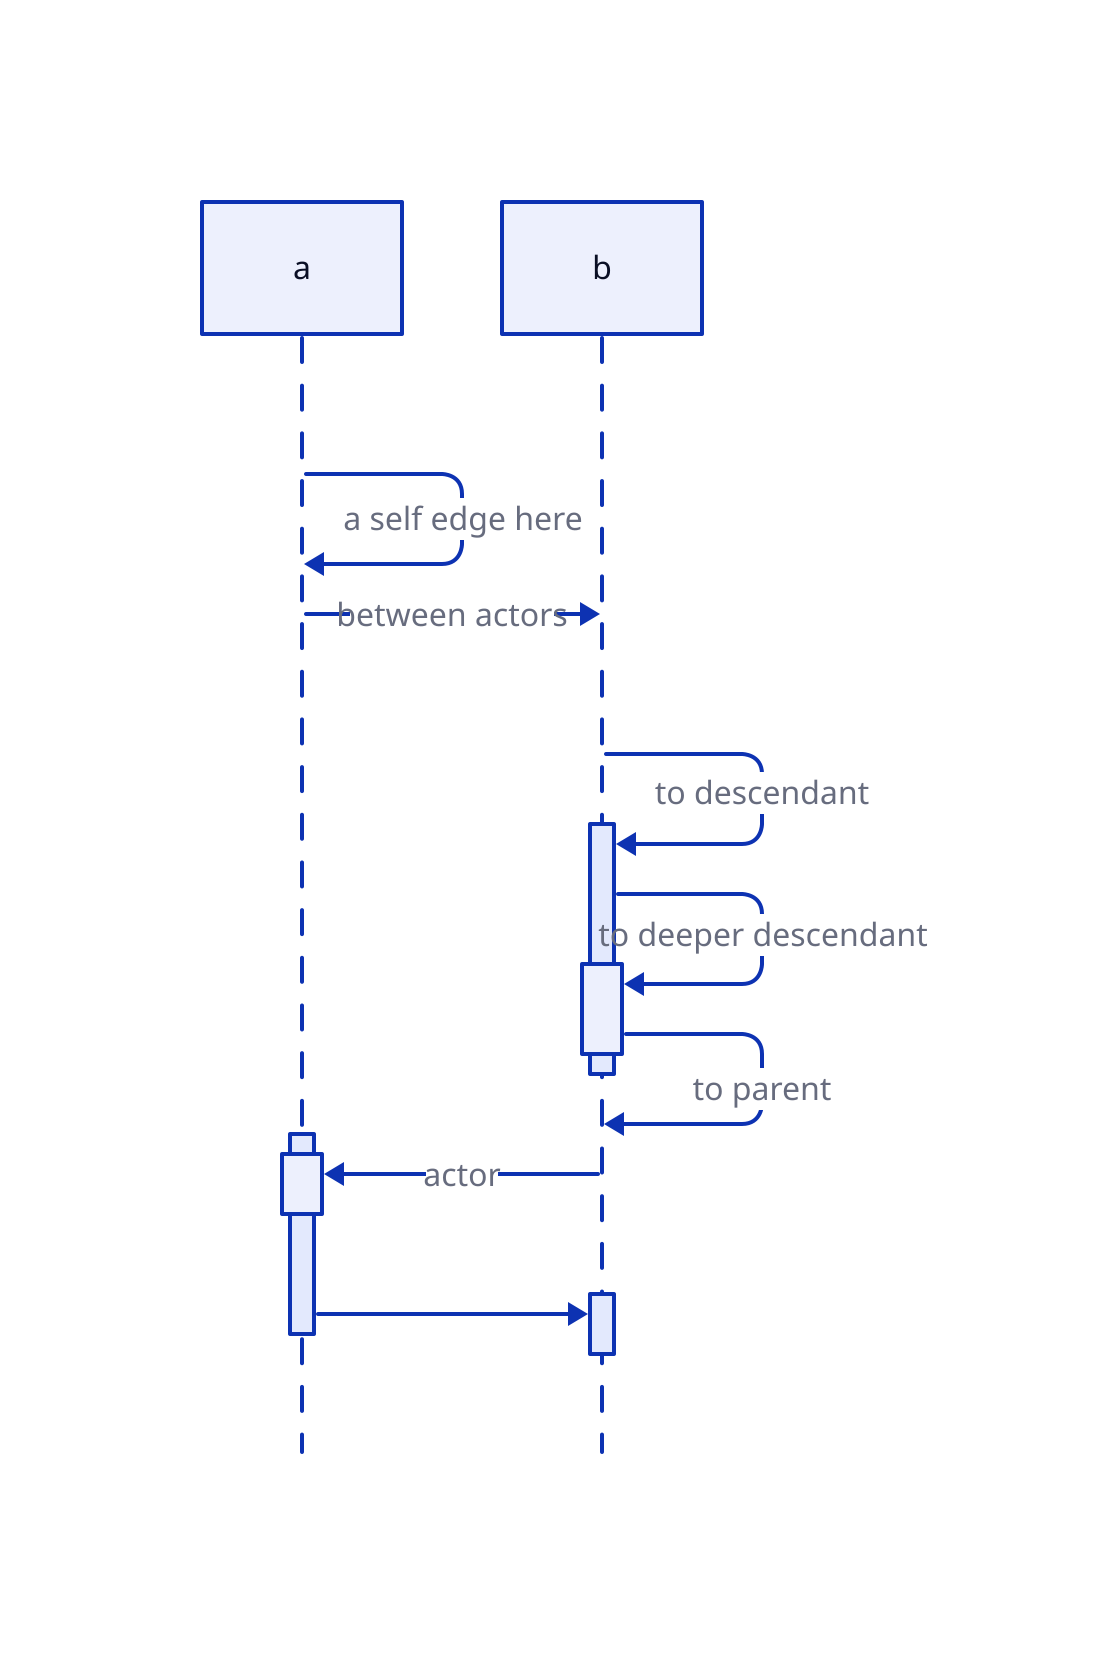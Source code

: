shape: sequence_diagram
a -> a: a self edge here
a -> b: between actors
b -> b.1: to descendant
b.1 -> b.1.2: to deeper descendant
b.1.2 -> b: to parent
b -> a.1.2: actor
a.1 -> b.3